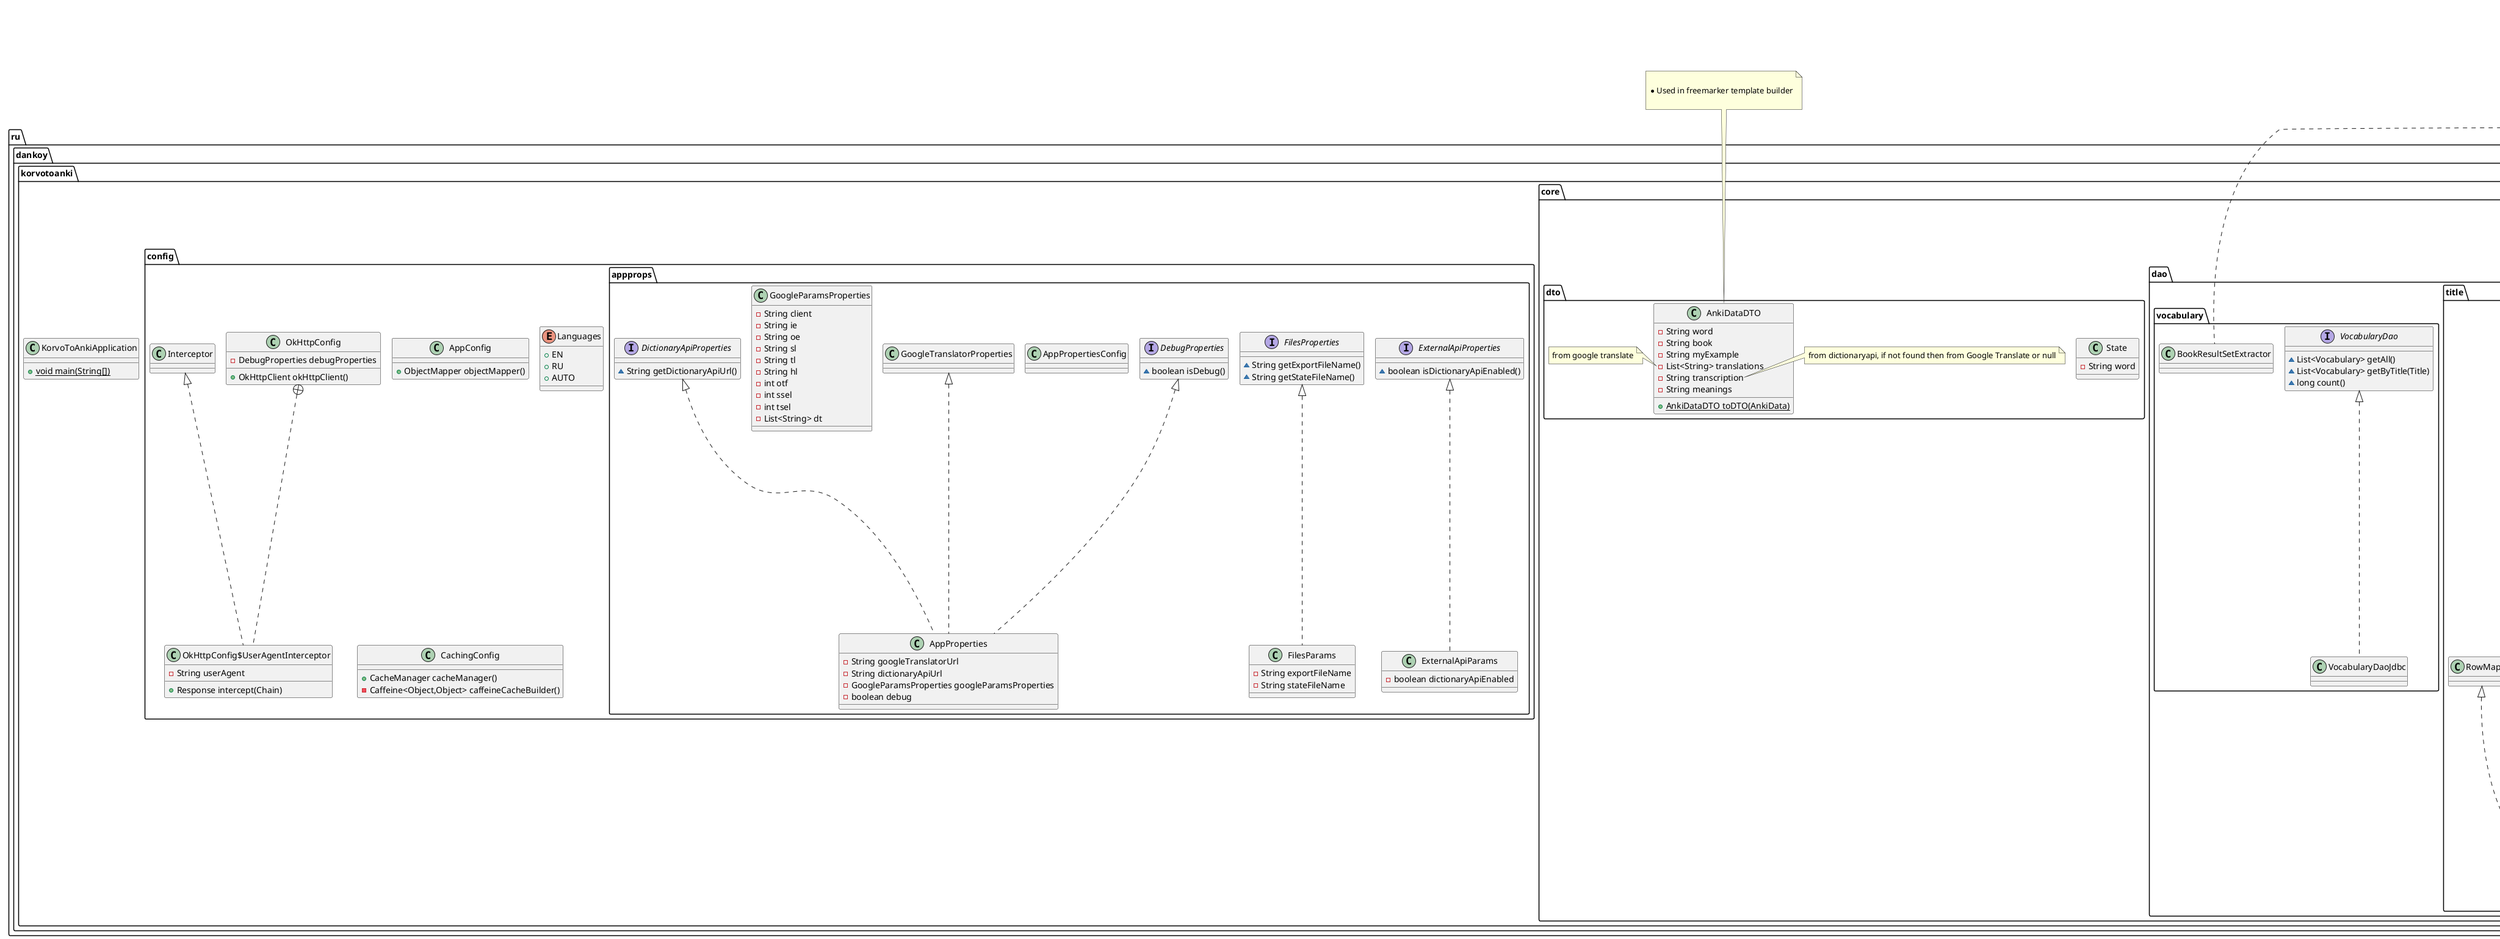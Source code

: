 @startuml
!pragma layout smetana

class ru.dankoy.korvotoanki.core.command.TitleCommand {
- TitleService titleService
- ObjectMapperService objectMapperService
+ String count()
+ String getById(long)
+ String getAll()
+ String insert(String)
+ String deleteById(long)
+ String update(long,String,long)
}
class ru.dankoy.korvotoanki.core.domain.dictionaryapi.Word {
- String data
- String phonetic
- List<Phonetics> phonetics
- List<Meaning> meanings
+ {static} Word emptyWord()
}note left of ru.dankoy.korvotoanki.core.domain.dictionaryapi.Word::phonetic
 could be null, but one of the Phonetics object could contain text with transcription
end note

class ru.dankoy.korvotoanki.config.TemplateBuilderConfig {
~ TemplateBuilder templateBuilder(String)
}
class ru.dankoy.korvotoanki.core.domain.dictionaryapi.Phonetics {
- String text
- String audio
- String sourceUrl
}
interface ru.dankoy.korvotoanki.core.service.state.StateService {
~ List<State> checkState()
~ List<Vocabulary> filterState(List<Vocabulary>)
~ void saveState(List<Vocabulary>)
}
interface ru.dankoy.korvotoanki.core.fabric.anki.AnkiDataFabric {
~ AnkiData createAnkiData(Vocabulary,GoogleTranslation,List<Word>)
}
interface ru.dankoy.korvotoanki.core.service.io.IOService {
~ void print(String)
~ String readAllLines()
~ String readLn()
~ long readLong()
}
class ru.dankoy.korvotoanki.core.exceptions.GoogleTranslatorException {
}
class ru.dankoy.korvotoanki.core.command.DictionaryApiCommand {
- DictionaryService dictionaryService
- ObjectMapperService objectMapperService
+ String define(String)
}note left of ru.dankoy.korvotoanki.core.command.DictionaryApiCommand::define(String)
 da --word hello
end note

class ru.dankoy.korvotoanki.core.domain.Title {
- long id
- String name
- long filter
+ long id()
+ long filter()
+ String name()
}
class ru.dankoy.korvotoanki.core.service.googletrans.parser.GoogleTranslatorParserImpl {
- ObjectMapper mapper
+ GoogleTranslation parse(String)
- JsonNode toJsonNode(String)
}
class ru.dankoy.korvotoanki.core.exceptions.DictionaryApiException {
}
class ru.dankoy.korvotoanki.core.domain.dictionaryapi.Definition {
- String info
- List<String> synonyms
- List<String> antonyms
- String example
}
class ru.dankoy.korvotoanki.core.domain.anki.AnkiData {
- String word
- String myExample
- List<String> translations
- String transcription
- List<Meaning> meanings
- String book
}note left of ru.dankoy.korvotoanki.core.domain.anki.AnkiData::translations
 from google translate
end note
note right of ru.dankoy.korvotoanki.core.domain.anki.AnkiData::transcription
 from dictionaryapi, if not found then from Google Translate or null
end note
note left of ru.dankoy.korvotoanki.core.domain.anki.AnkiData::meanings
 from dictionaryapi, if not found then from Google Translate or empty
end note

class ru.dankoy.korvotoanki.core.dao.vocabulary.BookResultSetExtractor {
+ Map<String,Vocabulary> extractData(ResultSet)
}
interface ru.dankoy.korvotoanki.core.service.filenameformatter.FileNameFormatterService {
~ String format(String)
}
class ru.dankoy.korvotoanki.core.service.exporter.ExporterServiceAnkiAsync {
- {static} int STEP_SIZE
- {static} int THREADS
- {static} AtomicInteger atomicInteger
- VocabularyService vocabularyService
- AnkiConverterService ankiConverterService
- TemplateCreatorService templateCreatorService
- FilesProperties filesProperties
- StateService stateService
- CountDownLatch latch
+ IOService getIoService(FileProviderService,FileNameFormatterService,String)
+ FileProviderService getFileProviderService()
+ FileNameFormatterService getFileNameFormatterService()
+ void export(String,String,List<String>)
- void asyncFunc(List<AnkiData>,List<Vocabulary>,String,String,List<String>)
- void sleep(long)
}note left of ru.dankoy.korvotoanki.core.service.exporter.ExporterServiceAnkiAsync::getIoService(FileProviderService,FileNameFormatterService,String)
 @Lookup annotation doesn't work inside prototype bean, so had to use constructor to inject beans
end note

class ru.dankoy.korvotoanki.core.dao.vocabulary.VocabularyDaoJdbc {
- {static} String COLUMN_TITLE_ID
- NamedParameterJdbcOperations namedParameterJdbcOperations
+ List<Vocabulary> getAll()
+ List<Vocabulary> getByTitle(Title)
+ long count()
}
class ru.dankoy.korvotoanki.config.AppConfig {
+ ObjectMapper objectMapper()
}
interface ru.dankoy.korvotoanki.core.service.dictionaryapi.DictionaryService {
~ List<Word> define(String)
}
class ru.dankoy.korvotoanki.core.service.io.IOServiceFile {
- Path file
+ void print(String)
+ String readAllLines()
+ String readLn()
+ long readLong()
}
interface ru.dankoy.korvotoanki.core.service.converter.AnkiConverterService {
~ AnkiData convert(Vocabulary,String,String,List<String>)
}
class ru.dankoy.korvotoanki.core.service.converter.AnkiConverterServiceImpl {
- DictionaryService dictionaryService
- GoogleTranslator googleTranslator
- AnkiDataFabric ankiDataFabric
- ExternalApiProperties externalApiProperties
+ AnkiData convert(Vocabulary,String,String,List<String>)
- void sleep(long)
}
interface ru.dankoy.korvotoanki.config.appprops.ExternalApiProperties {
~ boolean isDictionaryApiEnabled()
}
enum ru.dankoy.korvotoanki.config.Languages {
+  EN
+  RU
+  AUTO
}
class ru.dankoy.korvotoanki.config.CachingConfig {
+ CacheManager cacheManager()
- Caffeine<Object,Object> caffeineCacheBuilder()
}
class ru.dankoy.korvotoanki.core.command.AnkiConverterCommand {
- AnkiConverterService ankiConverterService
- ObjectMapperService objectMapperService
+ String translateAndConvert(String,String,String,String[])
}
note left of ru.dankoy.korvotoanki.core.command.AnkiConverterCommand::translateAndConvert(String,String,String,String[])
 ac --word hello
end note

class ru.dankoy.korvotoanki.core.domain.anki.Meaning {
- String type
- List<Definition> definitions
- List<String> synonyms
- List<String> antonyms
+ String type()
+ List<String> antonyms()
+ List<Definition> definitions()
+ List<String> synonyms()
}

note top of ru.dankoy.korvotoanki.core.domain.anki.Meaning
 * @param type        noun, verb
 * @param definitions actual definitions
 * @param synonyms
 * @param antonyms
end note

interface ru.dankoy.korvotoanki.core.dao.title.TitleDao {
~ List<Title> getAll()
~ Title getById(long)
~ Title getByName(String)
~ long insert(String)
~ void deleteById(long)
~ void update(Title)
~ long count()
}
interface ru.dankoy.korvotoanki.config.appprops.DictionaryApiProperties {
~ String getDictionaryApiUrl()
}
interface ru.dankoy.korvotoanki.core.service.objectmapper.ObjectMapperService {
~ String convertToString(Object)
}
class ru.dankoy.korvotoanki.config.appprops.ExternalApiParams {
- boolean dictionaryApiEnabled
}
class ru.dankoy.korvotoanki.core.service.googletrans.GoogleTranslatorOkHttp {
- OkHttpClient okHttpClient
- GoogleTranslatorProperties googleTranslatorProperties
- GoogleTranslatorParser googleTranslatorParser
+ GoogleTranslation translate(String,String,String,List<String>)
- void checkStatus(Response)
}
class ru.dankoy.korvotoanki.core.domain.dictionaryapi.Meaning {
- String partOfSpeech
- List<Definition> definitions
- List<String> synonyms
- List<String> antonyms
}
interface ru.dankoy.korvotoanki.core.service.googletrans.parser.GoogleTranslatorParser {
~ GoogleTranslation parse(String)
}
class ru.dankoy.korvotoanki.core.command.VocabularyCommand {
- VocabularyService vocabularyService
- TitleService titleService
- ObjectMapperService objectMapperService
+ String count()
+ String getByTitle(String)
+ String getAll()
}
class ru.dankoy.korvotoanki.config.appprops.AppProperties {
- String googleTranslatorUrl
- String dictionaryApiUrl
- GoogleParamsProperties googleParamsProperties
- boolean debug
}
interface ru.dankoy.korvotoanki.config.appprops.FilesProperties {
~ String getExportFileName()
~ String getStateFileName()
}
class ru.dankoy.korvotoanki.config.OkHttpConfig {
- DebugProperties debugProperties
+ OkHttpClient okHttpClient()
}
class ru.dankoy.korvotoanki.config.OkHttpConfig$UserAgentInterceptor {
- String userAgent
+ Response intercept(Chain)
}
class ru.dankoy.korvotoanki.core.domain.googletranslation.Definition {
- String type
- String info
+ String type()
+ String info()
}
note top of ru.dankoy.korvotoanki.core.domain.googletranslation.Definition

 * @param type noun, verb, exclamation, etc
 * @param info the actual definition
 
end note

class ru.dankoy.korvotoanki.core.fabric.anki.AnkiDataFabricImpl {
+ AnkiData createAnkiData(Vocabulary,GoogleTranslation,List<Word>)
- String obtainVocabularyExample(Vocabulary)
- String chooseTranscription(GoogleTranslation,List<Word>)
- List<Meaning> chooseDefinitions(GoogleTranslation,List<Word>)
}
interface ru.dankoy.korvotoanki.core.service.datetimeprovider.DateTimeProvider {
~ String now()
}
interface ru.dankoy.korvotoanki.core.service.templatebuilder.TemplateBuilder {
~ String writeTemplate(Map<String,Object>,String)
~ String loadTemplateFromString(String,String,Map<String,Object>)
}
class ru.dankoy.korvotoanki.config.appprops.AppPropertiesConfig {
}
class ru.dankoy.korvotoanki.core.exceptions.TooManyRequestsException {
}
class ru.dankoy.korvotoanki.core.service.state.StateServiceImpl {
- FilesProperties filesProperties
- ObjectMapper mapper
- ObjectMapperService mapperService
+ IOService getIoService(FileProviderService,FileNameFormatterService,String)
+ FileProviderService getFileProviderService()
+ FileNameFormatterService getFileNameFormatterService()
+ List<State> checkState()
+ List<Vocabulary> filterState(List<Vocabulary>)
+ void saveState(List<Vocabulary>)
}note left of ru.dankoy.korvotoanki.core.service.state.StateServiceImpl::getIoService(FileProviderService,FileNameFormatterService,String)
 @Lookup annotation doesn't work inside prototype bean, so had to use constructor to inject beans
end note

class ru.dankoy.korvotoanki.config.CommandConfig {
}
class ru.dankoy.korvotoanki.core.command.AnkiExporterCommand {
- ExporterService exporterService
+ String export(String,String,String[])
}note left of ru.dankoy.korvotoanki.core.command.AnkiExporterCommand::export(String,String,String[])
 ae --word hello
end note

interface ru.dankoy.korvotoanki.core.service.title.TitleService {
~ List<Title> getAll()
~ Title getById(long)
~ Title getByName(String)
~ long insert(String)
~ void deleteById(long)
~ void update(Title)
~ long count()
}
interface ru.dankoy.korvotoanki.config.appprops.DebugProperties {
~ boolean isDebug()
}
class ru.dankoy.korvotoanki.core.exceptions.TitleDaoException {
}
interface ru.dankoy.korvotoanki.core.service.googletrans.GoogleTranslator {
~ GoogleTranslation translate(String,String,String,List<String>)
}
class ru.dankoy.korvotoanki.config.appprops.FilesParams {
- String exportFileName
- String stateFileName
}
class ru.dankoy.korvotoanki.core.domain.Vocabulary {
- String word
- Title title
- long createTime
- long reviewTime
- long dueTime
- long reviewCount
- String prevContext
- String nextContext
- long streakCount
+ String nextContext()
+ String word()
+ String prevContext()
+ Title title()
+ long reviewCount()
+ long reviewTime()
+ long dueTime()
+ long createTime()
+ long streakCount()
}
class ru.dankoy.korvotoanki.core.dao.title.TitleDaoJdbc {
- NamedParameterJdbcOperations namedParameterJdbcOperations
+ List<Title> getAll()
+ Title getById(long)
+ Title getByName(String)
+ long insert(String)
+ void deleteById(long)
+ void update(Title)
+ long count()
}
class ru.dankoy.korvotoanki.core.dao.title.TitleDaoJdbc$TitleMapper {
+ Title mapRow(ResultSet,int)
}
interface ru.dankoy.korvotoanki.core.service.vocabulary.VocabularyService {
~ List<Vocabulary> getAll()
~ List<Vocabulary> getByTitle(Title)
~ long count()
}
class ru.dankoy.korvotoanki.core.exceptions.ObjectMapperException {
}
class ru.dankoy.korvotoanki.core.dto.State {
- String word
}
class ru.dankoy.korvotoanki.core.command.GoogleTranslateCommand {
- GoogleTranslator googleTranslator
- ObjectMapperService objectMapperService
+ String translate(String,String,String,String[])
}note left of ru.dankoy.korvotoanki.core.command.GoogleTranslateCommand::translate(String,String,String,String[])
 gt --text hello --options t,at,md,bd
end note

class ru.dankoy.korvotoanki.core.service.exporter.ExporterServiceAnki {
- {static} int STEP_SIZE
- VocabularyService vocabularyService
- AnkiConverterService ankiConverterService
- TemplateCreatorService templateCreatorService
- FilesProperties filesProperties
- StateService stateService
- int counter
+ IOService getIoService(FileProviderService,FileNameFormatterService,String)
+ FileProviderService getFileProviderService()
+ FileNameFormatterService getFileNameFormatterService()
+ void export(String,String,List<String>)
- void sleep(long)
}note left of ru.dankoy.korvotoanki.core.service.exporter.ExporterServiceAnki::getIoService(FileProviderService,FileNameFormatterService,String)
 @Lookup annotation doesn't work inside prototype bean, so had to use constructor to inject beans
end note

interface ru.dankoy.korvotoanki.config.appprops.GoogleTranslatorProperties {
~ String getGoogleTranslatorUrl()
~ GoogleParamsProperties getGoogleParamsProperties()
}
interface ru.dankoy.korvotoanki.core.service.exporter.ExporterService {
~ void export(String,String,List<String>)
}
class ru.dankoy.korvotoanki.core.service.templatecreator.TemplateCreatorServiceImpl {
- TemplateBuilder templateBuilder
- CountDownLatch latch
+ String create(List<AnkiData>)
- List<List<AnkiData>> splitToPartitions(List<AnkiData>,int)
- void convertToDto(List<AnkiDataDTO>,List<AnkiData>)
}
class ru.dankoy.korvotoanki.config.appprops.GoogleParamsProperties {
- String client
- String ie
- String oe
- String sl
- String tl
- String hl
- int otf
- int ssel
- int tsel
- List<String> dt
}
class ru.dankoy.korvotoanki.core.exceptions.IoException {
}
class ru.dankoy.korvotoanki.core.exceptions.KorvoRootException {
}
class ru.dankoy.korvotoanki.core.service.objectmapper.ObjectMapperServiceImpl {
- ObjectMapper objectMapper
+ String convertToString(Object)
}
class ru.dankoy.korvotoanki.core.dto.AnkiDataDTO {
- String word
- String book
- String myExample
- List<String> translations
- String transcription
- String meanings
+ {static} AnkiDataDTO toDTO(AnkiData)
}
note top of ru.dankoy.korvotoanki.core.dto.AnkiDataDTO

 * Used in freemarker template builder
 
end note
note left of ru.dankoy.korvotoanki.core.dto.AnkiDataDTO::translations
 from google translate
end note
note right of ru.dankoy.korvotoanki.core.dto.AnkiDataDTO::transcription
 from dictionaryapi, if not found then from Google Translate or null
end note

interface ru.dankoy.korvotoanki.core.dao.vocabulary.VocabularyDao {
~ List<Vocabulary> getAll()
~ List<Vocabulary> getByTitle(Title)
~ long count()
}
class ru.dankoy.korvotoanki.core.service.filenameformatter.FileNameFormatterServiceImpl {
- DateTimeProvider dateTimeProvider
+ String format(String)
}
interface ru.dankoy.korvotoanki.core.service.fileprovider.FileProviderService {
~ Path provide(String)
}
class ru.dankoy.korvotoanki.KorvoToAnkiApplication {
+ {static} void main(String[])
}
class ru.dankoy.korvotoanki.core.service.fileprovider.FileProviderServiceImpl {
+ Path provide(String)
}
class ru.dankoy.korvotoanki.core.service.datetimeprovider.DateTimeProviderImpl {
+ String now()
}
interface ru.dankoy.korvotoanki.core.service.templatecreator.TemplateCreatorService {
~ String create(List<AnkiData>)
}
class ru.dankoy.korvotoanki.core.service.dictionaryapi.DictionaryServiceOkHttp {
- OkHttpClient okHttpClient
- DictionaryApiProperties dictionaryApiProperties
- ObjectMapper mapper
+ List<Word> define(String)
- String receiveBody(Response)
- void checkStatus(Response,String)
}
class ru.dankoy.korvotoanki.core.service.vocabulary.VocabularyServiceJdbc {
- VocabularyDao vocabularyDao
+ List<Vocabulary> getAll()
+ List<Vocabulary> getByTitle(Title)
+ long count()
}
class ru.dankoy.korvotoanki.core.domain.googletranslation.GoogleTranslation {
- List<String> translations
- String transcription
- List<Definition> definitions
}
class ru.dankoy.korvotoanki.core.domain.anki.Definition {
- String info
- String example
+ String example()
+ String info()
}
note top of ru.dankoy.korvotoanki.core.domain.anki.Definition

 * @param info the actual definition
 
end note

class ru.dankoy.korvotoanki.core.service.title.TitleServiceJdbc {
- TitleDao titleDao
+ List<Title> getAll()
+ Title getById(long)
+ Title getByName(String)
+ long insert(String)
+ void deleteById(long)
+ void update(Title)
+ long count()
}
class ru.dankoy.korvotoanki.core.service.templatebuilder.TemplateBuilderImpl {
- Configuration configuration
+ String writeTemplate(Map<String,Object>,String)
+ String loadTemplateFromString(String,String,Map<String,Object>)
}
note left of ru.dankoy.korvotoanki.core.service.templatebuilder.TemplateBuilderImpl::writeTemplate(Map<String,Object>,String)

   * Заполнение шаблона данными
   *
   * @param templateData данные для заполнения шаблона в формате {@code Map<String, Object>}
   * @param templateName имя шаблона
   * @return заполненный шаблон в виде строки
   
end note
note right of ru.dankoy.korvotoanki.core.service.templatebuilder.TemplateBuilderImpl::loadTemplateFromString(String,String,Map<String,Object>)

   * Позволяет сделать шаблон из строки, а не из файла
   *
   * @param templateName   имя шаблона для добавления в конфигурацию шаблонизатора
   * @param templateString строка шаблона
   * @param templateData   данные загружаемые в шаблон
   * @return отформатированный шаблон
   
end note



ru.dankoy.korvotoanki.core.exceptions.KorvoRootException <|-- ru.dankoy.korvotoanki.core.exceptions.GoogleTranslatorException
ru.dankoy.korvotoanki.core.service.googletrans.parser.GoogleTranslatorParser <|.. ru.dankoy.korvotoanki.core.service.googletrans.parser.GoogleTranslatorParserImpl
ru.dankoy.korvotoanki.core.exceptions.KorvoRootException <|-- ru.dankoy.korvotoanki.core.exceptions.DictionaryApiException
org.springframework.jdbc.core.ResultSetExtractor <|.. ru.dankoy.korvotoanki.core.dao.vocabulary.BookResultSetExtractor
ru.dankoy.korvotoanki.core.service.exporter.ExporterService <|.. ru.dankoy.korvotoanki.core.service.exporter.ExporterServiceAnkiAsync
ru.dankoy.korvotoanki.core.dao.vocabulary.VocabularyDao <|.. ru.dankoy.korvotoanki.core.dao.vocabulary.VocabularyDaoJdbc
ru.dankoy.korvotoanki.core.service.io.IOService <|.. ru.dankoy.korvotoanki.core.service.io.IOServiceFile
ru.dankoy.korvotoanki.core.service.converter.AnkiConverterService <|.. ru.dankoy.korvotoanki.core.service.converter.AnkiConverterServiceImpl
ru.dankoy.korvotoanki.config.appprops.ExternalApiProperties <|.. ru.dankoy.korvotoanki.config.appprops.ExternalApiParams
ru.dankoy.korvotoanki.core.service.googletrans.GoogleTranslator <|.. ru.dankoy.korvotoanki.core.service.googletrans.GoogleTranslatorOkHttp
ru.dankoy.korvotoanki.config.appprops.GoogleTranslatorProperties <|.. ru.dankoy.korvotoanki.config.appprops.AppProperties
ru.dankoy.korvotoanki.config.appprops.DebugProperties <|.. ru.dankoy.korvotoanki.config.appprops.AppProperties
ru.dankoy.korvotoanki.config.appprops.DictionaryApiProperties <|.. ru.dankoy.korvotoanki.config.appprops.AppProperties
ru.dankoy.korvotoanki.config.OkHttpConfig +.. ru.dankoy.korvotoanki.config.OkHttpConfig$UserAgentInterceptor
ru.dankoy.korvotoanki.config.Interceptor <|.. ru.dankoy.korvotoanki.config.OkHttpConfig$UserAgentInterceptor
ru.dankoy.korvotoanki.core.fabric.anki.AnkiDataFabric <|.. ru.dankoy.korvotoanki.core.fabric.anki.AnkiDataFabricImpl
ru.dankoy.korvotoanki.core.exceptions.RuntimeException <|-- ru.dankoy.korvotoanki.core.exceptions.TooManyRequestsException
ru.dankoy.korvotoanki.core.service.state.StateService <|.. ru.dankoy.korvotoanki.core.service.state.StateServiceImpl
ru.dankoy.korvotoanki.core.exceptions.KorvoRootException <|-- ru.dankoy.korvotoanki.core.exceptions.TitleDaoException
ru.dankoy.korvotoanki.config.appprops.FilesProperties <|.. ru.dankoy.korvotoanki.config.appprops.FilesParams
ru.dankoy.korvotoanki.core.dao.title.TitleDao <|.. ru.dankoy.korvotoanki.core.dao.title.TitleDaoJdbc
ru.dankoy.korvotoanki.core.dao.title.TitleDaoJdbc +.. ru.dankoy.korvotoanki.core.dao.title.TitleDaoJdbc$TitleMapper
ru.dankoy.korvotoanki.core.dao.title.RowMapper <|.. ru.dankoy.korvotoanki.core.dao.title.TitleDaoJdbc$TitleMapper
ru.dankoy.korvotoanki.core.exceptions.KorvoRootException <|-- ru.dankoy.korvotoanki.core.exceptions.ObjectMapperException
ru.dankoy.korvotoanki.core.service.exporter.ExporterService <|.. ru.dankoy.korvotoanki.core.service.exporter.ExporterServiceAnki
ru.dankoy.korvotoanki.core.service.templatecreator.TemplateCreatorService <|.. ru.dankoy.korvotoanki.core.service.templatecreator.TemplateCreatorServiceImpl
ru.dankoy.korvotoanki.core.exceptions.KorvoRootException <|-- ru.dankoy.korvotoanki.core.exceptions.IoException
ru.dankoy.korvotoanki.core.exceptions.RuntimeException <|-- ru.dankoy.korvotoanki.core.exceptions.KorvoRootException
ru.dankoy.korvotoanki.core.service.objectmapper.ObjectMapperService <|.. ru.dankoy.korvotoanki.core.service.objectmapper.ObjectMapperServiceImpl
ru.dankoy.korvotoanki.core.service.filenameformatter.FileNameFormatterService <|.. ru.dankoy.korvotoanki.core.service.filenameformatter.FileNameFormatterServiceImpl
ru.dankoy.korvotoanki.core.service.fileprovider.FileProviderService <|.. ru.dankoy.korvotoanki.core.service.fileprovider.FileProviderServiceImpl
ru.dankoy.korvotoanki.core.service.datetimeprovider.DateTimeProvider <|.. ru.dankoy.korvotoanki.core.service.datetimeprovider.DateTimeProviderImpl
ru.dankoy.korvotoanki.core.service.dictionaryapi.DictionaryService <|.. ru.dankoy.korvotoanki.core.service.dictionaryapi.DictionaryServiceOkHttp
ru.dankoy.korvotoanki.core.service.vocabulary.VocabularyService <|.. ru.dankoy.korvotoanki.core.service.vocabulary.VocabularyServiceJdbc
ru.dankoy.korvotoanki.core.service.title.TitleService <|.. ru.dankoy.korvotoanki.core.service.title.TitleServiceJdbc
ru.dankoy.korvotoanki.core.service.templatebuilder.TemplateBuilder <|.. ru.dankoy.korvotoanki.core.service.templatebuilder.TemplateBuilderImpl
@enduml